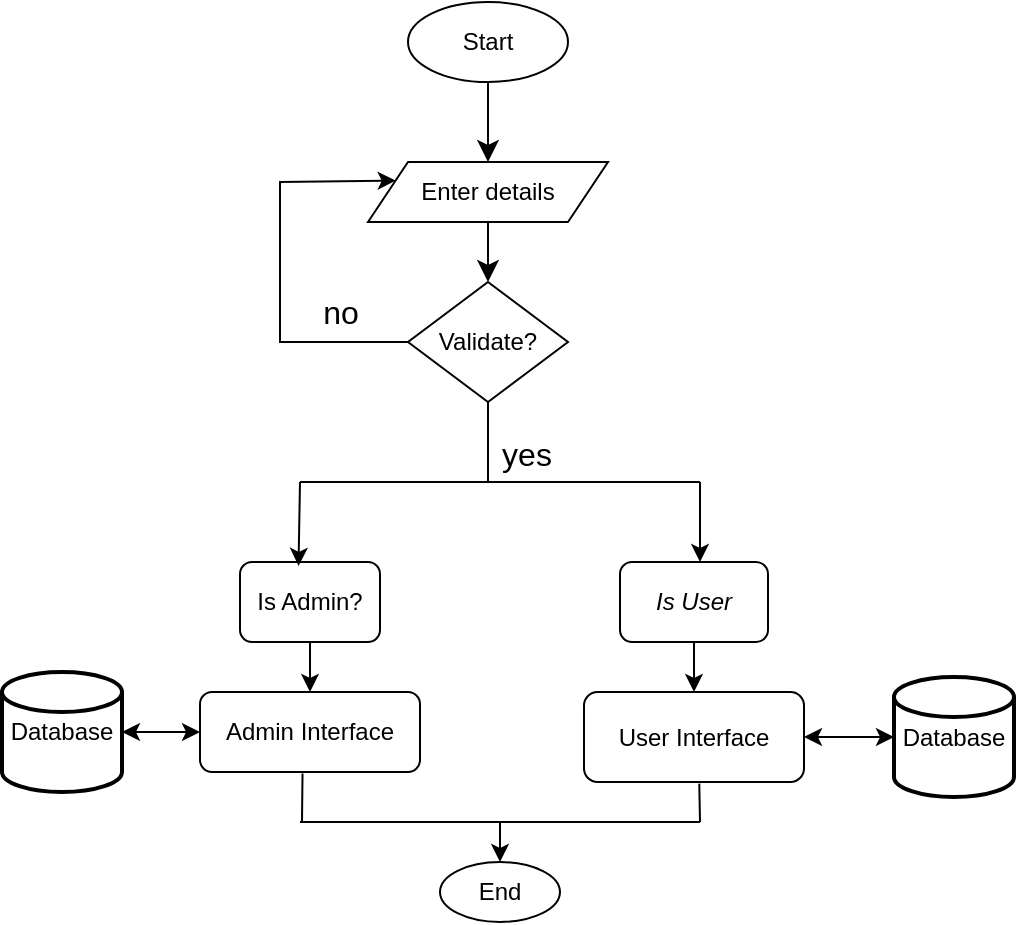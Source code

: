 <mxfile version="24.6.1" type="device">
  <diagram id="C5RBs43oDa-KdzZeNtuy" name="Page-1">
    <mxGraphModel dx="1036" dy="654" grid="1" gridSize="10" guides="1" tooltips="1" connect="1" arrows="1" fold="1" page="1" pageScale="1" pageWidth="827" pageHeight="1169" math="0" shadow="0">
      <root>
        <mxCell id="WIyWlLk6GJQsqaUBKTNV-0" />
        <mxCell id="WIyWlLk6GJQsqaUBKTNV-1" parent="WIyWlLk6GJQsqaUBKTNV-0" />
        <mxCell id="gR2zHJI9nozGB7ggv-SO-2" style="edgeStyle=none;curved=1;rounded=0;orthogonalLoop=1;jettySize=auto;html=1;exitX=0.5;exitY=1;exitDx=0;exitDy=0;entryX=0.5;entryY=0;entryDx=0;entryDy=0;fontSize=12;startSize=8;endSize=8;" parent="WIyWlLk6GJQsqaUBKTNV-1" source="gR2zHJI9nozGB7ggv-SO-0" target="gR2zHJI9nozGB7ggv-SO-1" edge="1">
          <mxGeometry relative="1" as="geometry" />
        </mxCell>
        <mxCell id="gR2zHJI9nozGB7ggv-SO-0" value="Start" style="ellipse;whiteSpace=wrap;html=1;" parent="WIyWlLk6GJQsqaUBKTNV-1" vertex="1">
          <mxGeometry x="334" y="40" width="80" height="40" as="geometry" />
        </mxCell>
        <mxCell id="gR2zHJI9nozGB7ggv-SO-4" value="" style="edgeStyle=none;curved=1;rounded=0;orthogonalLoop=1;jettySize=auto;html=1;fontSize=12;startSize=8;endSize=8;" parent="WIyWlLk6GJQsqaUBKTNV-1" source="gR2zHJI9nozGB7ggv-SO-1" target="gR2zHJI9nozGB7ggv-SO-3" edge="1">
          <mxGeometry relative="1" as="geometry" />
        </mxCell>
        <mxCell id="gR2zHJI9nozGB7ggv-SO-1" value="Enter details" style="shape=parallelogram;perimeter=parallelogramPerimeter;whiteSpace=wrap;html=1;fixedSize=1;" parent="WIyWlLk6GJQsqaUBKTNV-1" vertex="1">
          <mxGeometry x="314" y="120" width="120" height="30" as="geometry" />
        </mxCell>
        <mxCell id="gR2zHJI9nozGB7ggv-SO-8" style="rounded=0;orthogonalLoop=1;jettySize=auto;html=1;exitX=0;exitY=0.5;exitDx=0;exitDy=0;fontSize=12;entryX=0;entryY=0.25;entryDx=0;entryDy=0;" parent="WIyWlLk6GJQsqaUBKTNV-1" source="gR2zHJI9nozGB7ggv-SO-3" target="gR2zHJI9nozGB7ggv-SO-1" edge="1">
          <mxGeometry relative="1" as="geometry">
            <mxPoint x="80" y="40" as="targetPoint" />
            <Array as="points">
              <mxPoint x="270" y="210" />
              <mxPoint x="270" y="130" />
            </Array>
          </mxGeometry>
        </mxCell>
        <mxCell id="gR2zHJI9nozGB7ggv-SO-3" value="Validate?" style="rhombus;whiteSpace=wrap;html=1;" parent="WIyWlLk6GJQsqaUBKTNV-1" vertex="1">
          <mxGeometry x="334" y="180" width="80" height="60" as="geometry" />
        </mxCell>
        <mxCell id="gR2zHJI9nozGB7ggv-SO-9" value="no" style="text;html=1;align=center;verticalAlign=middle;resizable=0;points=[];autosize=1;strokeColor=none;fillColor=none;fontSize=16;" parent="WIyWlLk6GJQsqaUBKTNV-1" vertex="1">
          <mxGeometry x="280" y="180" width="40" height="30" as="geometry" />
        </mxCell>
        <mxCell id="gR2zHJI9nozGB7ggv-SO-12" value="yes" style="text;html=1;align=center;verticalAlign=middle;resizable=0;points=[];autosize=1;strokeColor=none;fillColor=none;fontSize=16;" parent="WIyWlLk6GJQsqaUBKTNV-1" vertex="1">
          <mxGeometry x="368" y="251" width="50" height="30" as="geometry" />
        </mxCell>
        <mxCell id="jp7a96NIRF8uh91js5qd-8" value="" style="edgeStyle=orthogonalEdgeStyle;rounded=0;orthogonalLoop=1;jettySize=auto;html=1;" parent="WIyWlLk6GJQsqaUBKTNV-1" source="jp7a96NIRF8uh91js5qd-0" target="jp7a96NIRF8uh91js5qd-7" edge="1">
          <mxGeometry relative="1" as="geometry" />
        </mxCell>
        <mxCell id="jp7a96NIRF8uh91js5qd-0" value="Is Admin?" style="rounded=1;whiteSpace=wrap;html=1;" parent="WIyWlLk6GJQsqaUBKTNV-1" vertex="1">
          <mxGeometry x="250" y="320" width="70" height="40" as="geometry" />
        </mxCell>
        <mxCell id="jp7a96NIRF8uh91js5qd-1" value="" style="endArrow=none;html=1;rounded=0;" parent="WIyWlLk6GJQsqaUBKTNV-1" edge="1">
          <mxGeometry width="50" height="50" relative="1" as="geometry">
            <mxPoint x="280" y="280" as="sourcePoint" />
            <mxPoint x="480" y="280" as="targetPoint" />
          </mxGeometry>
        </mxCell>
        <mxCell id="jp7a96NIRF8uh91js5qd-3" value="" style="endArrow=none;html=1;rounded=0;exitX=0.5;exitY=1;exitDx=0;exitDy=0;" parent="WIyWlLk6GJQsqaUBKTNV-1" source="gR2zHJI9nozGB7ggv-SO-3" edge="1">
          <mxGeometry width="50" height="50" relative="1" as="geometry">
            <mxPoint x="400" y="260" as="sourcePoint" />
            <mxPoint x="374" y="280" as="targetPoint" />
          </mxGeometry>
        </mxCell>
        <mxCell id="jp7a96NIRF8uh91js5qd-10" value="" style="edgeStyle=orthogonalEdgeStyle;rounded=0;orthogonalLoop=1;jettySize=auto;html=1;" parent="WIyWlLk6GJQsqaUBKTNV-1" source="jp7a96NIRF8uh91js5qd-4" target="jp7a96NIRF8uh91js5qd-9" edge="1">
          <mxGeometry relative="1" as="geometry" />
        </mxCell>
        <mxCell id="jp7a96NIRF8uh91js5qd-4" value="&lt;i&gt;Is User&lt;/i&gt;" style="rounded=1;whiteSpace=wrap;html=1;" parent="WIyWlLk6GJQsqaUBKTNV-1" vertex="1">
          <mxGeometry x="440" y="320" width="74" height="40" as="geometry" />
        </mxCell>
        <mxCell id="jp7a96NIRF8uh91js5qd-5" value="" style="endArrow=classic;html=1;rounded=0;entryX=0.418;entryY=0.049;entryDx=0;entryDy=0;entryPerimeter=0;" parent="WIyWlLk6GJQsqaUBKTNV-1" target="jp7a96NIRF8uh91js5qd-0" edge="1">
          <mxGeometry width="50" height="50" relative="1" as="geometry">
            <mxPoint x="280" y="280" as="sourcePoint" />
            <mxPoint x="260" y="220" as="targetPoint" />
          </mxGeometry>
        </mxCell>
        <mxCell id="jp7a96NIRF8uh91js5qd-6" value="" style="endArrow=classic;html=1;rounded=0;" parent="WIyWlLk6GJQsqaUBKTNV-1" edge="1">
          <mxGeometry width="50" height="50" relative="1" as="geometry">
            <mxPoint x="480" y="280" as="sourcePoint" />
            <mxPoint x="480" y="320" as="targetPoint" />
          </mxGeometry>
        </mxCell>
        <mxCell id="jp7a96NIRF8uh91js5qd-7" value="Admin Interface" style="whiteSpace=wrap;html=1;rounded=1;" parent="WIyWlLk6GJQsqaUBKTNV-1" vertex="1">
          <mxGeometry x="230" y="385" width="110" height="40" as="geometry" />
        </mxCell>
        <mxCell id="jp7a96NIRF8uh91js5qd-9" value="User Interface" style="rounded=1;whiteSpace=wrap;html=1;" parent="WIyWlLk6GJQsqaUBKTNV-1" vertex="1">
          <mxGeometry x="422" y="385" width="110" height="45" as="geometry" />
        </mxCell>
        <mxCell id="jp7a96NIRF8uh91js5qd-11" value="" style="endArrow=none;html=1;rounded=0;" parent="WIyWlLk6GJQsqaUBKTNV-1" edge="1">
          <mxGeometry width="50" height="50" relative="1" as="geometry">
            <mxPoint x="280" y="450" as="sourcePoint" />
            <mxPoint x="480" y="450" as="targetPoint" />
          </mxGeometry>
        </mxCell>
        <mxCell id="jp7a96NIRF8uh91js5qd-14" value="" style="endArrow=none;html=1;rounded=0;exitX=0.466;exitY=1.018;exitDx=0;exitDy=0;exitPerimeter=0;" parent="WIyWlLk6GJQsqaUBKTNV-1" source="jp7a96NIRF8uh91js5qd-7" edge="1">
          <mxGeometry width="50" height="50" relative="1" as="geometry">
            <mxPoint x="360" y="440" as="sourcePoint" />
            <mxPoint x="281" y="450" as="targetPoint" />
          </mxGeometry>
        </mxCell>
        <mxCell id="jp7a96NIRF8uh91js5qd-15" value="" style="endArrow=none;html=1;rounded=0;entryX=0.524;entryY=1.018;entryDx=0;entryDy=0;entryPerimeter=0;" parent="WIyWlLk6GJQsqaUBKTNV-1" target="jp7a96NIRF8uh91js5qd-9" edge="1">
          <mxGeometry width="50" height="50" relative="1" as="geometry">
            <mxPoint x="480" y="450" as="sourcePoint" />
            <mxPoint x="510" y="420" as="targetPoint" />
          </mxGeometry>
        </mxCell>
        <mxCell id="jp7a96NIRF8uh91js5qd-16" value="" style="endArrow=classic;html=1;rounded=0;" parent="WIyWlLk6GJQsqaUBKTNV-1" target="jp7a96NIRF8uh91js5qd-17" edge="1">
          <mxGeometry width="50" height="50" relative="1" as="geometry">
            <mxPoint x="380" y="450" as="sourcePoint" />
            <mxPoint x="380" y="470" as="targetPoint" />
          </mxGeometry>
        </mxCell>
        <mxCell id="jp7a96NIRF8uh91js5qd-17" value="End" style="ellipse;whiteSpace=wrap;html=1;" parent="WIyWlLk6GJQsqaUBKTNV-1" vertex="1">
          <mxGeometry x="350" y="470" width="60" height="30" as="geometry" />
        </mxCell>
        <mxCell id="jp7a96NIRF8uh91js5qd-18" value="Database" style="strokeWidth=2;html=1;shape=mxgraph.flowchart.database;whiteSpace=wrap;" parent="WIyWlLk6GJQsqaUBKTNV-1" vertex="1">
          <mxGeometry x="131" y="375" width="60" height="60" as="geometry" />
        </mxCell>
        <mxCell id="jp7a96NIRF8uh91js5qd-19" value="Database" style="strokeWidth=2;html=1;shape=mxgraph.flowchart.database;whiteSpace=wrap;" parent="WIyWlLk6GJQsqaUBKTNV-1" vertex="1">
          <mxGeometry x="577" y="377.5" width="60" height="60" as="geometry" />
        </mxCell>
        <mxCell id="jp7a96NIRF8uh91js5qd-20" value="" style="endArrow=classic;startArrow=classic;html=1;rounded=0;exitX=1;exitY=0.5;exitDx=0;exitDy=0;entryX=0;entryY=0.5;entryDx=0;entryDy=0;entryPerimeter=0;" parent="WIyWlLk6GJQsqaUBKTNV-1" source="jp7a96NIRF8uh91js5qd-9" target="jp7a96NIRF8uh91js5qd-19" edge="1">
          <mxGeometry width="50" height="50" relative="1" as="geometry">
            <mxPoint x="540" y="390" as="sourcePoint" />
            <mxPoint x="590" y="340" as="targetPoint" />
          </mxGeometry>
        </mxCell>
        <mxCell id="jp7a96NIRF8uh91js5qd-21" value="" style="endArrow=classic;startArrow=classic;html=1;rounded=0;entryX=0;entryY=0.5;entryDx=0;entryDy=0;" parent="WIyWlLk6GJQsqaUBKTNV-1" source="jp7a96NIRF8uh91js5qd-18" target="jp7a96NIRF8uh91js5qd-7" edge="1">
          <mxGeometry width="50" height="50" relative="1" as="geometry">
            <mxPoint x="181.98" y="405.08" as="sourcePoint" />
            <mxPoint x="230.0" y="403" as="targetPoint" />
            <Array as="points">
              <mxPoint x="210" y="405" />
            </Array>
          </mxGeometry>
        </mxCell>
      </root>
    </mxGraphModel>
  </diagram>
</mxfile>
